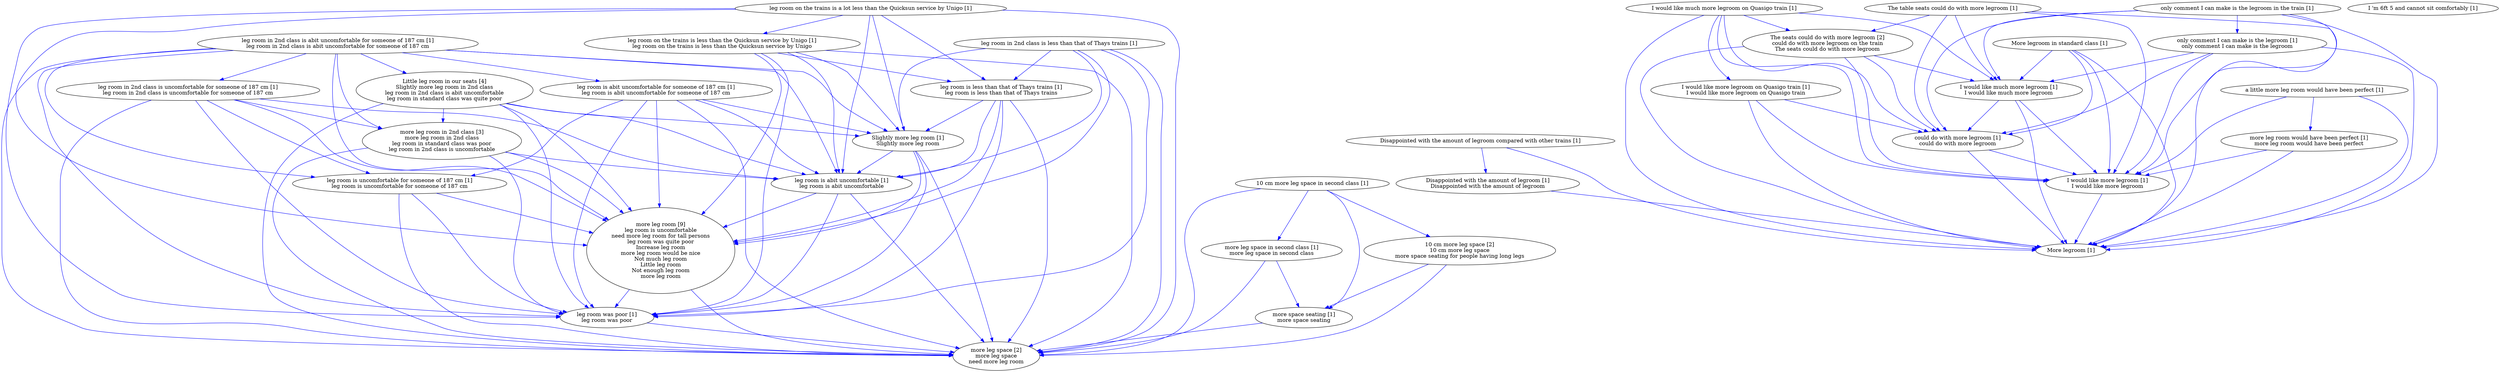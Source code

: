 digraph collapsedGraph {
"more leg room in 2nd class [3]\nmore leg room in 2nd class\nleg room in standard class was poor\nleg room in 2nd class is uncomfortable""Little leg room in our seats [4]\nSlightly more leg room in 2nd class\nleg room in 2nd class is abit uncomfortable\nleg room in standard class was quite poor""10 cm more leg space [2]\n10 cm more leg space\nmore space seating for people having long legs""The seats could do with more legroom [2]\ncould do with more legroom on the train\nThe seats could do with more legroom""more leg space [2]\nmore leg space\nneed more leg room""more leg room [9]\nleg room is uncomfortable\nneed more leg room for tall persons\nleg room was quite poor\nIncrease leg room\nmore leg room would be nice\nNot much leg room\nLittle leg room\nNot enough leg room\nmore leg room""10 cm more leg space in second class [1]""more leg space in second class [1]\nmore leg space in second class""Disappointed with the amount of legroom compared with other trains [1]""Disappointed with the amount of legroom [1]\nDisappointed with the amount of legroom""I 'm 6ft 5 and cannot sit comfortably [1]""I would like much more legroom on Quasigo train [1]""I would like more legroom on Quasigo train [1]\nI would like more legroom on Quasigo train""I would like more legroom [1]\nI would like more legroom""I would like much more legroom [1]\nI would like much more legroom""More legroom [1]""More legroom in standard class [1]""Slightly more leg room [1]\nSlightly more leg room""The table seats could do with more legroom [1]""a little more leg room would have been perfect [1]""more leg room would have been perfect [1]\nmore leg room would have been perfect""could do with more legroom [1]\ncould do with more legroom""leg room in 2nd class is abit uncomfortable for someone of 187 cm [1]\nleg room in 2nd class is abit uncomfortable for someone of 187 cm""leg room is abit uncomfortable for someone of 187 cm [1]\nleg room is abit uncomfortable for someone of 187 cm""leg room is abit uncomfortable [1]\nleg room is abit uncomfortable""leg room is uncomfortable for someone of 187 cm [1]\nleg room is uncomfortable for someone of 187 cm""leg room in 2nd class is uncomfortable for someone of 187 cm [1]\nleg room in 2nd class is uncomfortable for someone of 187 cm""leg room in 2nd class is less than that of Thays trains [1]""leg room is less than that of Thays trains [1]\nleg room is less than that of Thays trains""leg room was poor [1]\nleg room was poor""leg room on the trains is a lot less than the Quicksun service by Unigo [1]""leg room on the trains is less than the Quicksun service by Unigo [1]\nleg room on the trains is less than the Quicksun service by Unigo""more space seating [1]\nmore space seating""only comment I can make is the legroom in the train [1]""only comment I can make is the legroom [1]\nonly comment I can make is the legroom""more leg room in 2nd class [3]\nmore leg room in 2nd class\nleg room in standard class was poor\nleg room in 2nd class is uncomfortable" -> "more leg room [9]\nleg room is uncomfortable\nneed more leg room for tall persons\nleg room was quite poor\nIncrease leg room\nmore leg room would be nice\nNot much leg room\nLittle leg room\nNot enough leg room\nmore leg room" [color=blue]
"Little leg room in our seats [4]\nSlightly more leg room in 2nd class\nleg room in 2nd class is abit uncomfortable\nleg room in standard class was quite poor" -> "leg room is abit uncomfortable [1]\nleg room is abit uncomfortable" [color=blue]
"more leg room [9]\nleg room is uncomfortable\nneed more leg room for tall persons\nleg room was quite poor\nIncrease leg room\nmore leg room would be nice\nNot much leg room\nLittle leg room\nNot enough leg room\nmore leg room" -> "leg room was poor [1]\nleg room was poor" [color=blue]
"Little leg room in our seats [4]\nSlightly more leg room in 2nd class\nleg room in 2nd class is abit uncomfortable\nleg room in standard class was quite poor" -> "leg room was poor [1]\nleg room was poor" [color=blue]
"leg room is abit uncomfortable for someone of 187 cm [1]\nleg room is abit uncomfortable for someone of 187 cm" -> "leg room was poor [1]\nleg room was poor" [color=blue]
"Slightly more leg room [1]\nSlightly more leg room" -> "more leg room [9]\nleg room is uncomfortable\nneed more leg room for tall persons\nleg room was quite poor\nIncrease leg room\nmore leg room would be nice\nNot much leg room\nLittle leg room\nNot enough leg room\nmore leg room" [color=blue]
"More legroom in standard class [1]" -> "I would like more legroom [1]\nI would like more legroom" [color=blue]
"Little leg room in our seats [4]\nSlightly more leg room in 2nd class\nleg room in 2nd class is abit uncomfortable\nleg room in standard class was quite poor" -> "more leg space [2]\nmore leg space\nneed more leg room" [color=blue]
"I would like much more legroom [1]\nI would like much more legroom" -> "More legroom [1]" [color=blue]
"More legroom in standard class [1]" -> "could do with more legroom [1]\ncould do with more legroom" [color=blue]
"more leg room [9]\nleg room is uncomfortable\nneed more leg room for tall persons\nleg room was quite poor\nIncrease leg room\nmore leg room would be nice\nNot much leg room\nLittle leg room\nNot enough leg room\nmore leg room" -> "more leg space [2]\nmore leg space\nneed more leg room" [color=blue]
"more leg room in 2nd class [3]\nmore leg room in 2nd class\nleg room in standard class was poor\nleg room in 2nd class is uncomfortable" -> "more leg space [2]\nmore leg space\nneed more leg room" [color=blue]
"leg room in 2nd class is uncomfortable for someone of 187 cm [1]\nleg room in 2nd class is uncomfortable for someone of 187 cm" -> "more leg room [9]\nleg room is uncomfortable\nneed more leg room for tall persons\nleg room was quite poor\nIncrease leg room\nmore leg room would be nice\nNot much leg room\nLittle leg room\nNot enough leg room\nmore leg room" [color=blue]
"The seats could do with more legroom [2]\ncould do with more legroom on the train\nThe seats could do with more legroom" -> "I would like much more legroom [1]\nI would like much more legroom" [color=blue]
"could do with more legroom [1]\ncould do with more legroom" -> "I would like more legroom [1]\nI would like more legroom" [color=blue]
"leg room in 2nd class is less than that of Thays trains [1]" -> "leg room is abit uncomfortable [1]\nleg room is abit uncomfortable" [color=blue]
"The seats could do with more legroom [2]\ncould do with more legroom on the train\nThe seats could do with more legroom" -> "More legroom [1]" [color=blue]
"I would like more legroom [1]\nI would like more legroom" -> "More legroom [1]" [color=blue]
"leg room in 2nd class is less than that of Thays trains [1]" -> "Slightly more leg room [1]\nSlightly more leg room" [color=blue]
"leg room in 2nd class is less than that of Thays trains [1]" -> "leg room was poor [1]\nleg room was poor" [color=blue]
"only comment I can make is the legroom [1]\nonly comment I can make is the legroom" -> "I would like much more legroom [1]\nI would like much more legroom" [color=blue]
"leg room is abit uncomfortable for someone of 187 cm [1]\nleg room is abit uncomfortable for someone of 187 cm" -> "Slightly more leg room [1]\nSlightly more leg room" [color=blue]
"leg room is abit uncomfortable [1]\nleg room is abit uncomfortable" -> "leg room was poor [1]\nleg room was poor" [color=blue]
"only comment I can make is the legroom [1]\nonly comment I can make is the legroom" -> "More legroom [1]" [color=blue]
"The seats could do with more legroom [2]\ncould do with more legroom on the train\nThe seats could do with more legroom" -> "could do with more legroom [1]\ncould do with more legroom" [color=blue]
"a little more leg room would have been perfect [1]" -> "I would like more legroom [1]\nI would like more legroom" [color=blue]
"leg room on the trains is less than the Quicksun service by Unigo [1]\nleg room on the trains is less than the Quicksun service by Unigo" -> "leg room was poor [1]\nleg room was poor" [color=blue]
"leg room on the trains is less than the Quicksun service by Unigo [1]\nleg room on the trains is less than the Quicksun service by Unigo" -> "Slightly more leg room [1]\nSlightly more leg room" [color=blue]
"leg room is abit uncomfortable for someone of 187 cm [1]\nleg room is abit uncomfortable for someone of 187 cm" -> "more leg room [9]\nleg room is uncomfortable\nneed more leg room for tall persons\nleg room was quite poor\nIncrease leg room\nmore leg room would be nice\nNot much leg room\nLittle leg room\nNot enough leg room\nmore leg room" [color=blue]
"leg room on the trains is less than the Quicksun service by Unigo [1]\nleg room on the trains is less than the Quicksun service by Unigo" -> "leg room is abit uncomfortable [1]\nleg room is abit uncomfortable" [color=blue]
"leg room on the trains is less than the Quicksun service by Unigo [1]\nleg room on the trains is less than the Quicksun service by Unigo" -> "more leg room [9]\nleg room is uncomfortable\nneed more leg room for tall persons\nleg room was quite poor\nIncrease leg room\nmore leg room would be nice\nNot much leg room\nLittle leg room\nNot enough leg room\nmore leg room" [color=blue]
"The seats could do with more legroom [2]\ncould do with more legroom on the train\nThe seats could do with more legroom" -> "I would like more legroom [1]\nI would like more legroom" [color=blue]
"more space seating [1]\nmore space seating" -> "more leg space [2]\nmore leg space\nneed more leg room" [color=blue]
"leg room in 2nd class is abit uncomfortable for someone of 187 cm [1]\nleg room in 2nd class is abit uncomfortable for someone of 187 cm" -> "leg room was poor [1]\nleg room was poor" [color=blue]
"10 cm more leg space in second class [1]" -> "more space seating [1]\nmore space seating" [color=blue]
"more leg room in 2nd class [3]\nmore leg room in 2nd class\nleg room in standard class was poor\nleg room in 2nd class is uncomfortable" -> "leg room was poor [1]\nleg room was poor" [color=blue]
"10 cm more leg space in second class [1]" -> "10 cm more leg space [2]\n10 cm more leg space\nmore space seating for people having long legs" [color=blue]
"10 cm more leg space in second class [1]" -> "more leg space [2]\nmore leg space\nneed more leg room" [color=blue]
"I would like more legroom on Quasigo train [1]\nI would like more legroom on Quasigo train" -> "More legroom [1]" [color=blue]
"leg room on the trains is less than the Quicksun service by Unigo [1]\nleg room on the trains is less than the Quicksun service by Unigo" -> "more leg space [2]\nmore leg space\nneed more leg room" [color=blue]
"10 cm more leg space [2]\n10 cm more leg space\nmore space seating for people having long legs" -> "more leg space [2]\nmore leg space\nneed more leg room" [color=blue]
"I would like much more legroom [1]\nI would like much more legroom" -> "could do with more legroom [1]\ncould do with more legroom" [color=blue]
"The table seats could do with more legroom [1]" -> "I would like much more legroom [1]\nI would like much more legroom" [color=blue]
"a little more leg room would have been perfect [1]" -> "More legroom [1]" [color=blue]
"leg room on the trains is less than the Quicksun service by Unigo [1]\nleg room on the trains is less than the Quicksun service by Unigo" -> "leg room is less than that of Thays trains [1]\nleg room is less than that of Thays trains" [color=blue]
"leg room in 2nd class is less than that of Thays trains [1]" -> "more leg space [2]\nmore leg space\nneed more leg room" [color=blue]
"leg room on the trains is a lot less than the Quicksun service by Unigo [1]" -> "leg room is abit uncomfortable [1]\nleg room is abit uncomfortable" [color=blue]
"leg room in 2nd class is abit uncomfortable for someone of 187 cm [1]\nleg room in 2nd class is abit uncomfortable for someone of 187 cm" -> "more leg space [2]\nmore leg space\nneed more leg room" [color=blue]
"I would like much more legroom on Quasigo train [1]" -> "More legroom [1]" [color=blue]
"The table seats could do with more legroom [1]" -> "More legroom [1]" [color=blue]
"leg room on the trains is a lot less than the Quicksun service by Unigo [1]" -> "Slightly more leg room [1]\nSlightly more leg room" [color=blue]
"leg room on the trains is a lot less than the Quicksun service by Unigo [1]" -> "leg room was poor [1]\nleg room was poor" [color=blue]
"leg room in 2nd class is uncomfortable for someone of 187 cm [1]\nleg room in 2nd class is uncomfortable for someone of 187 cm" -> "leg room was poor [1]\nleg room was poor" [color=blue]
"leg room on the trains is a lot less than the Quicksun service by Unigo [1]" -> "more leg room [9]\nleg room is uncomfortable\nneed more leg room for tall persons\nleg room was quite poor\nIncrease leg room\nmore leg room would be nice\nNot much leg room\nLittle leg room\nNot enough leg room\nmore leg room" [color=blue]
"leg room is less than that of Thays trains [1]\nleg room is less than that of Thays trains" -> "leg room is abit uncomfortable [1]\nleg room is abit uncomfortable" [color=blue]
"more leg room would have been perfect [1]\nmore leg room would have been perfect" -> "I would like more legroom [1]\nI would like more legroom" [color=blue]
"leg room in 2nd class is less than that of Thays trains [1]" -> "more leg room [9]\nleg room is uncomfortable\nneed more leg room for tall persons\nleg room was quite poor\nIncrease leg room\nmore leg room would be nice\nNot much leg room\nLittle leg room\nNot enough leg room\nmore leg room" [color=blue]
"more leg space in second class [1]\nmore leg space in second class" -> "more leg space [2]\nmore leg space\nneed more leg room" [color=blue]
"leg room is less than that of Thays trains [1]\nleg room is less than that of Thays trains" -> "Slightly more leg room [1]\nSlightly more leg room" [color=blue]
"leg room is less than that of Thays trains [1]\nleg room is less than that of Thays trains" -> "leg room was poor [1]\nleg room was poor" [color=blue]
"more leg space in second class [1]\nmore leg space in second class" -> "more space seating [1]\nmore space seating" [color=blue]
"leg room on the trains is a lot less than the Quicksun service by Unigo [1]" -> "leg room is less than that of Thays trains [1]\nleg room is less than that of Thays trains" [color=blue]
"Slightly more leg room [1]\nSlightly more leg room" -> "leg room is abit uncomfortable [1]\nleg room is abit uncomfortable" [color=blue]
"Slightly more leg room [1]\nSlightly more leg room" -> "leg room was poor [1]\nleg room was poor" [color=blue]
"only comment I can make is the legroom in the train [1]" -> "could do with more legroom [1]\ncould do with more legroom" [color=blue]
"only comment I can make is the legroom in the train [1]" -> "I would like more legroom [1]\nI would like more legroom" [color=blue]
"more leg room would have been perfect [1]\nmore leg room would have been perfect" -> "More legroom [1]" [color=blue]
"I would like much more legroom on Quasigo train [1]" -> "The seats could do with more legroom [2]\ncould do with more legroom on the train\nThe seats could do with more legroom" [color=blue]
"I would like much more legroom on Quasigo train [1]" -> "could do with more legroom [1]\ncould do with more legroom" [color=blue]
"leg room on the trains is a lot less than the Quicksun service by Unigo [1]" -> "more leg space [2]\nmore leg space\nneed more leg room" [color=blue]
"Disappointed with the amount of legroom [1]\nDisappointed with the amount of legroom" -> "More legroom [1]" [color=blue]
"I would like more legroom on Quasigo train [1]\nI would like more legroom on Quasigo train" -> "could do with more legroom [1]\ncould do with more legroom" [color=blue]
"only comment I can make is the legroom in the train [1]" -> "More legroom [1]" [color=blue]
"leg room is uncomfortable for someone of 187 cm [1]\nleg room is uncomfortable for someone of 187 cm" -> "more leg space [2]\nmore leg space\nneed more leg room" [color=blue]
"Little leg room in our seats [4]\nSlightly more leg room in 2nd class\nleg room in 2nd class is abit uncomfortable\nleg room in standard class was quite poor" -> "more leg room [9]\nleg room is uncomfortable\nneed more leg room for tall persons\nleg room was quite poor\nIncrease leg room\nmore leg room would be nice\nNot much leg room\nLittle leg room\nNot enough leg room\nmore leg room" [color=blue]
"only comment I can make is the legroom [1]\nonly comment I can make is the legroom" -> "I would like more legroom [1]\nI would like more legroom" [color=blue]
"leg room is abit uncomfortable [1]\nleg room is abit uncomfortable" -> "more leg space [2]\nmore leg space\nneed more leg room" [color=blue]
"only comment I can make is the legroom [1]\nonly comment I can make is the legroom" -> "could do with more legroom [1]\ncould do with more legroom" [color=blue]
"leg room is abit uncomfortable for someone of 187 cm [1]\nleg room is abit uncomfortable for someone of 187 cm" -> "more leg space [2]\nmore leg space\nneed more leg room" [color=blue]
"More legroom in standard class [1]" -> "I would like much more legroom [1]\nI would like much more legroom" [color=blue]
"leg room in 2nd class is uncomfortable for someone of 187 cm [1]\nleg room in 2nd class is uncomfortable for someone of 187 cm" -> "more leg space [2]\nmore leg space\nneed more leg room" [color=blue]
"The table seats could do with more legroom [1]" -> "could do with more legroom [1]\ncould do with more legroom" [color=blue]
"The table seats could do with more legroom [1]" -> "The seats could do with more legroom [2]\ncould do with more legroom on the train\nThe seats could do with more legroom" [color=blue]
"The table seats could do with more legroom [1]" -> "I would like more legroom [1]\nI would like more legroom" [color=blue]
"Slightly more leg room [1]\nSlightly more leg room" -> "more leg space [2]\nmore leg space\nneed more leg room" [color=blue]
"leg room is uncomfortable for someone of 187 cm [1]\nleg room is uncomfortable for someone of 187 cm" -> "leg room was poor [1]\nleg room was poor" [color=blue]
"Little leg room in our seats [4]\nSlightly more leg room in 2nd class\nleg room in 2nd class is abit uncomfortable\nleg room in standard class was quite poor" -> "more leg room in 2nd class [3]\nmore leg room in 2nd class\nleg room in standard class was poor\nleg room in 2nd class is uncomfortable" [color=blue]
"10 cm more leg space [2]\n10 cm more leg space\nmore space seating for people having long legs" -> "more space seating [1]\nmore space seating" [color=blue]
"Disappointed with the amount of legroom compared with other trains [1]" -> "More legroom [1]" [color=blue]
"leg room is less than that of Thays trains [1]\nleg room is less than that of Thays trains" -> "more leg room [9]\nleg room is uncomfortable\nneed more leg room for tall persons\nleg room was quite poor\nIncrease leg room\nmore leg room would be nice\nNot much leg room\nLittle leg room\nNot enough leg room\nmore leg room" [color=blue]
"leg room in 2nd class is abit uncomfortable for someone of 187 cm [1]\nleg room in 2nd class is abit uncomfortable for someone of 187 cm" -> "more leg room [9]\nleg room is uncomfortable\nneed more leg room for tall persons\nleg room was quite poor\nIncrease leg room\nmore leg room would be nice\nNot much leg room\nLittle leg room\nNot enough leg room\nmore leg room" [color=blue]
"only comment I can make is the legroom in the train [1]" -> "I would like much more legroom [1]\nI would like much more legroom" [color=blue]
"leg room is uncomfortable for someone of 187 cm [1]\nleg room is uncomfortable for someone of 187 cm" -> "more leg room [9]\nleg room is uncomfortable\nneed more leg room for tall persons\nleg room was quite poor\nIncrease leg room\nmore leg room would be nice\nNot much leg room\nLittle leg room\nNot enough leg room\nmore leg room" [color=blue]
"leg room is abit uncomfortable [1]\nleg room is abit uncomfortable" -> "more leg room [9]\nleg room is uncomfortable\nneed more leg room for tall persons\nleg room was quite poor\nIncrease leg room\nmore leg room would be nice\nNot much leg room\nLittle leg room\nNot enough leg room\nmore leg room" [color=blue]
"could do with more legroom [1]\ncould do with more legroom" -> "More legroom [1]" [color=blue]
"leg room in 2nd class is abit uncomfortable for someone of 187 cm [1]\nleg room in 2nd class is abit uncomfortable for someone of 187 cm" -> "Little leg room in our seats [4]\nSlightly more leg room in 2nd class\nleg room in 2nd class is abit uncomfortable\nleg room in standard class was quite poor" [color=blue]
"leg room was poor [1]\nleg room was poor" -> "more leg space [2]\nmore leg space\nneed more leg room" [color=blue]
"leg room is less than that of Thays trains [1]\nleg room is less than that of Thays trains" -> "more leg space [2]\nmore leg space\nneed more leg room" [color=blue]
"leg room in 2nd class is abit uncomfortable for someone of 187 cm [1]\nleg room in 2nd class is abit uncomfortable for someone of 187 cm" -> "more leg room in 2nd class [3]\nmore leg room in 2nd class\nleg room in standard class was poor\nleg room in 2nd class is uncomfortable" [color=blue]
"10 cm more leg space in second class [1]" -> "more leg space in second class [1]\nmore leg space in second class" [color=blue]
"Disappointed with the amount of legroom compared with other trains [1]" -> "Disappointed with the amount of legroom [1]\nDisappointed with the amount of legroom" [color=blue]
"I would like much more legroom on Quasigo train [1]" -> "I would like more legroom on Quasigo train [1]\nI would like more legroom on Quasigo train" [color=blue]
"I would like more legroom on Quasigo train [1]\nI would like more legroom on Quasigo train" -> "I would like more legroom [1]\nI would like more legroom" [color=blue]
"I would like much more legroom on Quasigo train [1]" -> "I would like much more legroom [1]\nI would like much more legroom" [color=blue]
"I would like much more legroom [1]\nI would like much more legroom" -> "I would like more legroom [1]\nI would like more legroom" [color=blue]
"I would like much more legroom on Quasigo train [1]" -> "I would like more legroom [1]\nI would like more legroom" [color=blue]
"More legroom in standard class [1]" -> "More legroom [1]" [color=blue]
"a little more leg room would have been perfect [1]" -> "more leg room would have been perfect [1]\nmore leg room would have been perfect" [color=blue]
"leg room in 2nd class is abit uncomfortable for someone of 187 cm [1]\nleg room in 2nd class is abit uncomfortable for someone of 187 cm" -> "leg room is abit uncomfortable for someone of 187 cm [1]\nleg room is abit uncomfortable for someone of 187 cm" [color=blue]
"leg room is abit uncomfortable for someone of 187 cm [1]\nleg room is abit uncomfortable for someone of 187 cm" -> "leg room is abit uncomfortable [1]\nleg room is abit uncomfortable" [color=blue]
"leg room is abit uncomfortable for someone of 187 cm [1]\nleg room is abit uncomfortable for someone of 187 cm" -> "leg room is uncomfortable for someone of 187 cm [1]\nleg room is uncomfortable for someone of 187 cm" [color=blue]
"leg room in 2nd class is abit uncomfortable for someone of 187 cm [1]\nleg room in 2nd class is abit uncomfortable for someone of 187 cm" -> "leg room in 2nd class is uncomfortable for someone of 187 cm [1]\nleg room in 2nd class is uncomfortable for someone of 187 cm" [color=blue]
"leg room in 2nd class is uncomfortable for someone of 187 cm [1]\nleg room in 2nd class is uncomfortable for someone of 187 cm" -> "leg room is uncomfortable for someone of 187 cm [1]\nleg room is uncomfortable for someone of 187 cm" [color=blue]
"leg room in 2nd class is abit uncomfortable for someone of 187 cm [1]\nleg room in 2nd class is abit uncomfortable for someone of 187 cm" -> "leg room is uncomfortable for someone of 187 cm [1]\nleg room is uncomfortable for someone of 187 cm" [color=blue]
"leg room in 2nd class is abit uncomfortable for someone of 187 cm [1]\nleg room in 2nd class is abit uncomfortable for someone of 187 cm" -> "leg room is abit uncomfortable [1]\nleg room is abit uncomfortable" [color=blue]
"leg room in 2nd class is less than that of Thays trains [1]" -> "leg room is less than that of Thays trains [1]\nleg room is less than that of Thays trains" [color=blue]
"leg room on the trains is a lot less than the Quicksun service by Unigo [1]" -> "leg room on the trains is less than the Quicksun service by Unigo [1]\nleg room on the trains is less than the Quicksun service by Unigo" [color=blue]
"only comment I can make is the legroom in the train [1]" -> "only comment I can make is the legroom [1]\nonly comment I can make is the legroom" [color=blue]
"leg room in 2nd class is abit uncomfortable for someone of 187 cm [1]\nleg room in 2nd class is abit uncomfortable for someone of 187 cm" -> "Slightly more leg room [1]\nSlightly more leg room" [color=blue]
"Little leg room in our seats [4]\nSlightly more leg room in 2nd class\nleg room in 2nd class is abit uncomfortable\nleg room in standard class was quite poor" -> "Slightly more leg room [1]\nSlightly more leg room" [color=blue]
"more leg room in 2nd class [3]\nmore leg room in 2nd class\nleg room in standard class was poor\nleg room in 2nd class is uncomfortable" -> "leg room is abit uncomfortable [1]\nleg room is abit uncomfortable" [color=blue]
"leg room in 2nd class is uncomfortable for someone of 187 cm [1]\nleg room in 2nd class is uncomfortable for someone of 187 cm" -> "more leg room in 2nd class [3]\nmore leg room in 2nd class\nleg room in standard class was poor\nleg room in 2nd class is uncomfortable" [color=blue]
"leg room in 2nd class is uncomfortable for someone of 187 cm [1]\nleg room in 2nd class is uncomfortable for someone of 187 cm" -> "leg room is abit uncomfortable [1]\nleg room is abit uncomfortable" [color=blue]
}